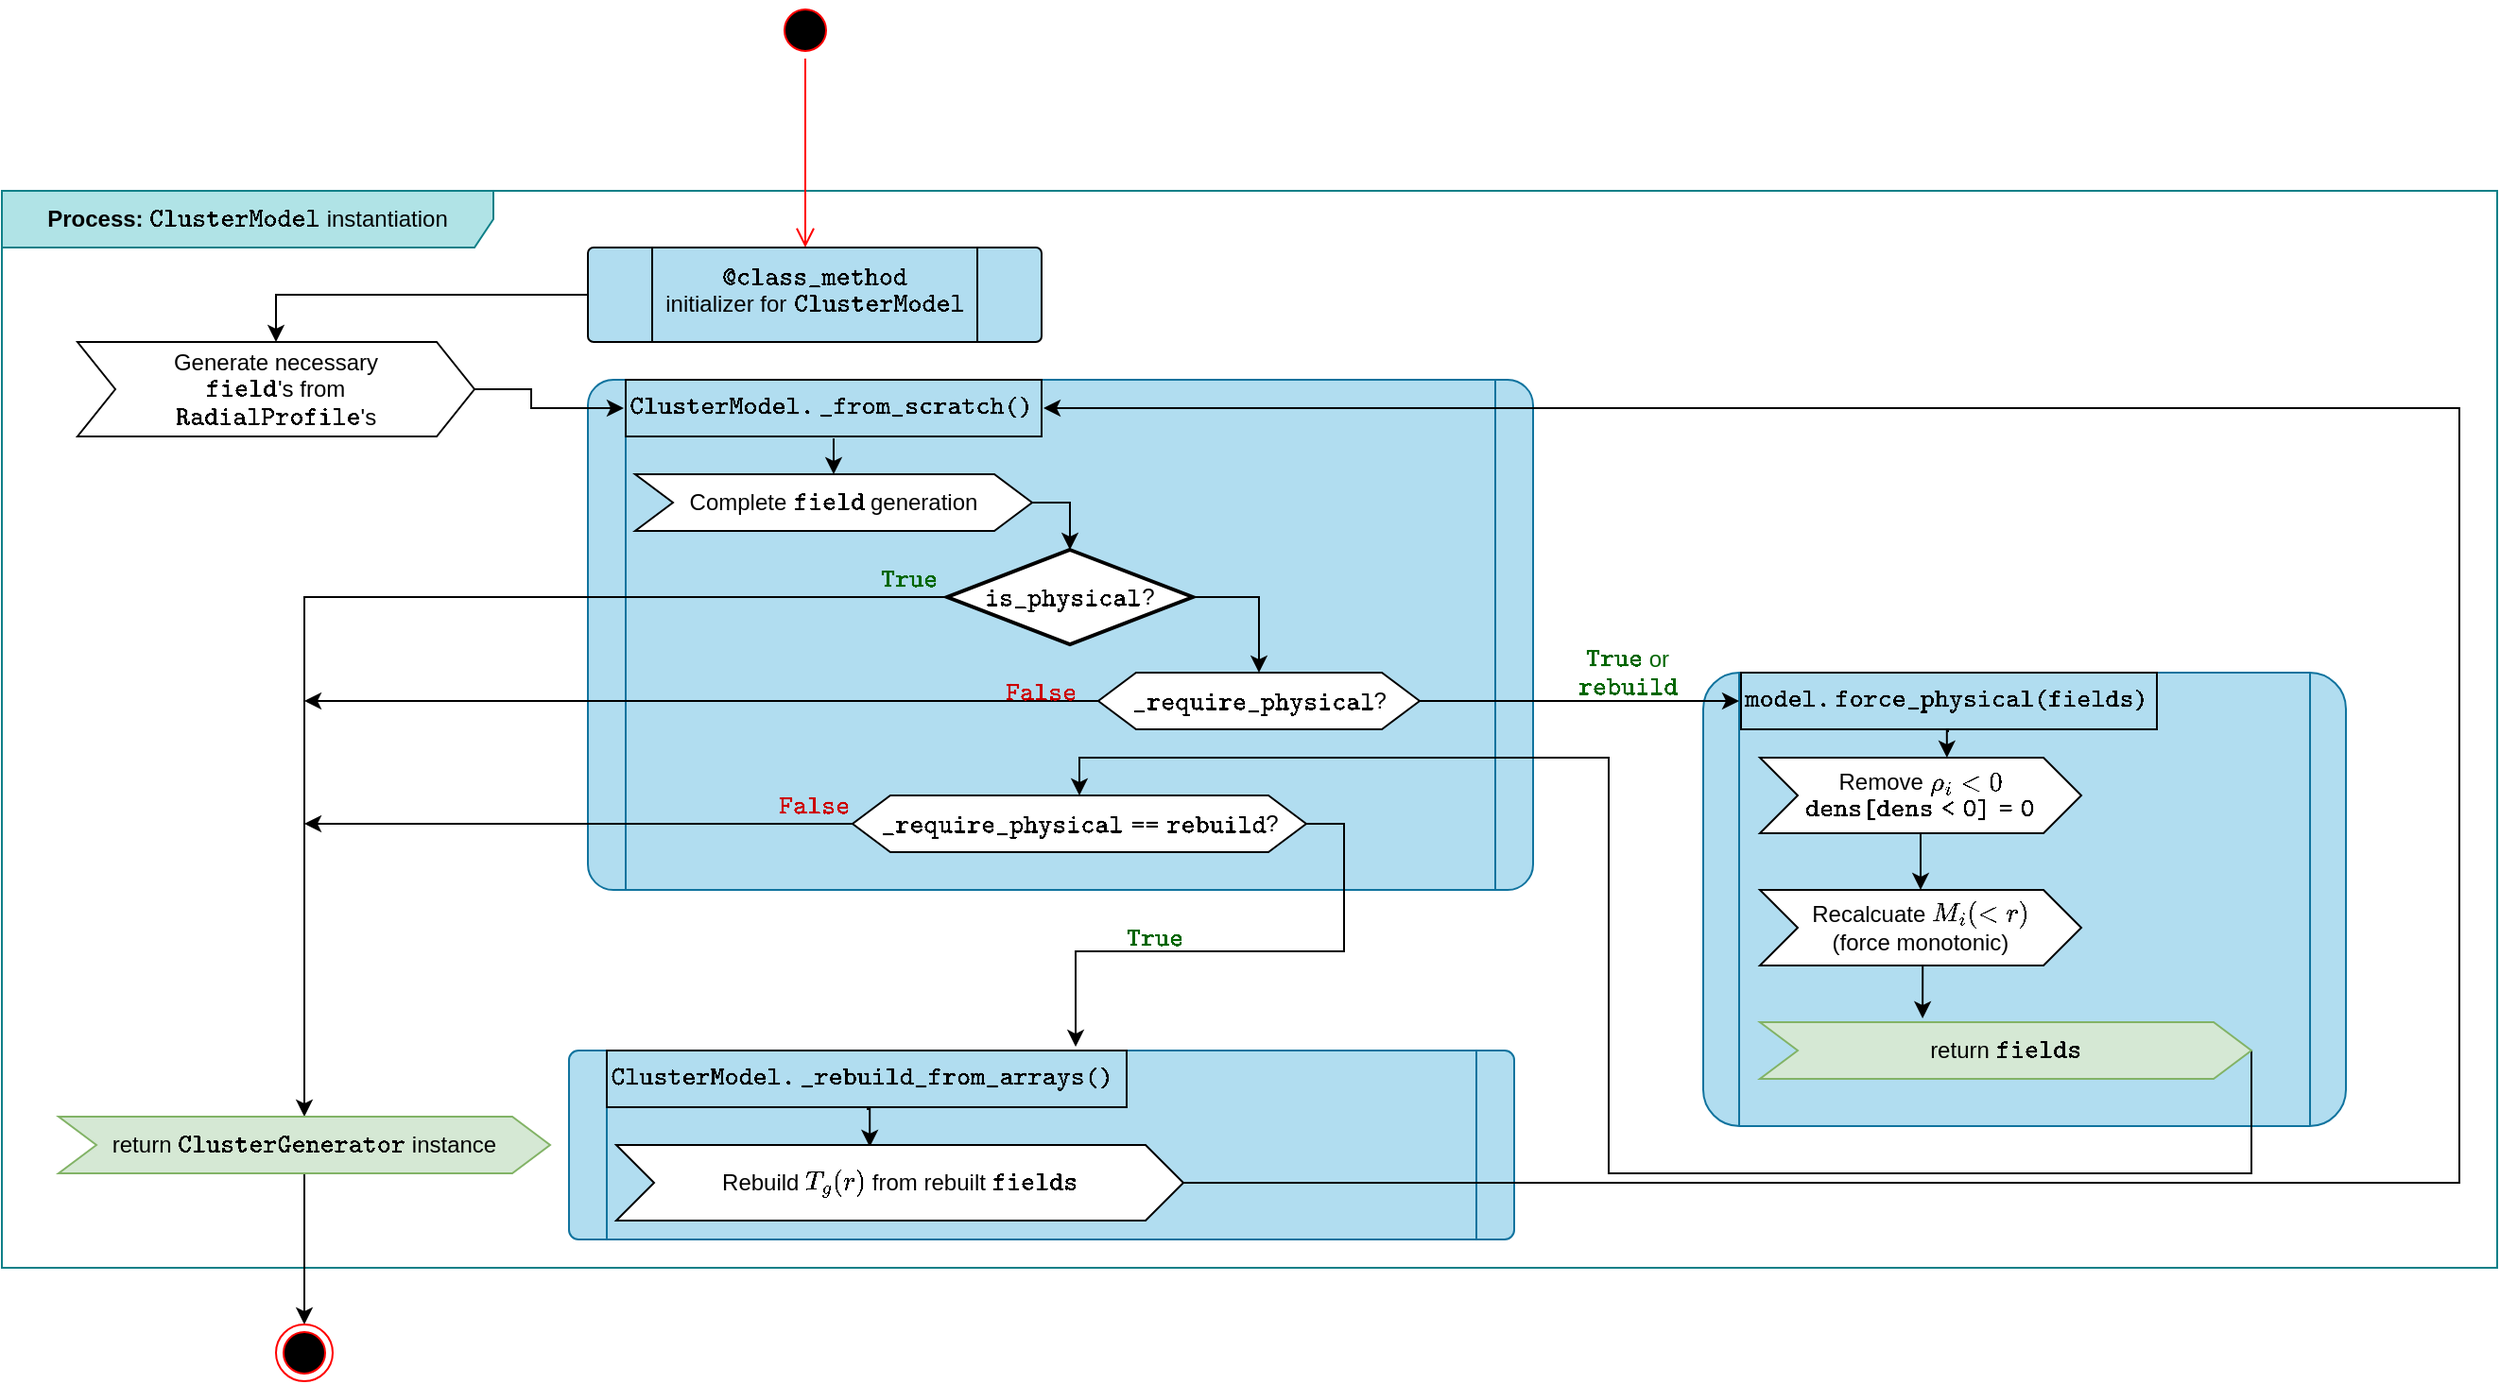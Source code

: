 <mxfile version="21.6.8" type="device">
  <diagram name="Page-1" id="qEVXys020AmRQ-J3Impy">
    <mxGraphModel dx="1393" dy="1853" grid="1" gridSize="10" guides="1" tooltips="1" connect="1" arrows="1" fold="1" page="1" pageScale="1" pageWidth="850" pageHeight="1100" math="1" shadow="0">
      <root>
        <mxCell id="0" />
        <mxCell id="1" parent="0" />
        <mxCell id="vrT_-7UtKe9t9iYwfZBF-5" value="&lt;b&gt;Process: &lt;/b&gt;\({\tt ClusterModel}\)&amp;nbsp;instantiation" style="shape=umlFrame;whiteSpace=wrap;html=1;pointerEvents=0;width=260;height=30;fillColor=#b0e3e6;strokeColor=#0e8088;" vertex="1" parent="1">
          <mxGeometry width="1320" height="570" as="geometry" />
        </mxCell>
        <mxCell id="vrT_-7UtKe9t9iYwfZBF-6" value="" style="ellipse;html=1;shape=startState;fillColor=#000000;strokeColor=#ff0000;" vertex="1" parent="1">
          <mxGeometry x="410" y="-100" width="30" height="30" as="geometry" />
        </mxCell>
        <mxCell id="vrT_-7UtKe9t9iYwfZBF-7" value="" style="edgeStyle=orthogonalEdgeStyle;html=1;verticalAlign=bottom;endArrow=open;endSize=8;strokeColor=#ff0000;rounded=0;" edge="1" source="vrT_-7UtKe9t9iYwfZBF-6" parent="1">
          <mxGeometry relative="1" as="geometry">
            <mxPoint x="425" y="30" as="targetPoint" />
          </mxGeometry>
        </mxCell>
        <mxCell id="vrT_-7UtKe9t9iYwfZBF-15" style="edgeStyle=orthogonalEdgeStyle;rounded=0;orthogonalLoop=1;jettySize=auto;html=1;exitX=0;exitY=0.5;exitDx=0;exitDy=0;entryX=0.5;entryY=0;entryDx=0;entryDy=0;" edge="1" parent="1" source="vrT_-7UtKe9t9iYwfZBF-8" target="vrT_-7UtKe9t9iYwfZBF-13">
          <mxGeometry relative="1" as="geometry" />
        </mxCell>
        <mxCell id="vrT_-7UtKe9t9iYwfZBF-8" value="" style="verticalLabelPosition=bottom;verticalAlign=top;html=1;shape=process;whiteSpace=wrap;rounded=1;size=0.14;arcSize=6;align=center;fillColor=#b1ddf0;strokeColor=#000000;gradientColor=none;glass=0;" vertex="1" parent="1">
          <mxGeometry x="310" y="30" width="240" height="50" as="geometry" />
        </mxCell>
        <mxCell id="vrT_-7UtKe9t9iYwfZBF-11" value="\( {\tt @class\_method} \)&lt;br style=&quot;border-color: var(--border-color);&quot;&gt;initializer for \( {\tt ClusterModel}\)&lt;br style=&quot;border-color: var(--border-color);&quot;&gt;&amp;nbsp;" style="text;html=1;strokeColor=none;fillColor=none;align=center;verticalAlign=middle;whiteSpace=wrap;rounded=0;" vertex="1" parent="1">
          <mxGeometry x="340" y="40" width="180" height="40" as="geometry" />
        </mxCell>
        <mxCell id="vrT_-7UtKe9t9iYwfZBF-13" value="" style="shape=step;perimeter=stepPerimeter;whiteSpace=wrap;html=1;fixedSize=1;" vertex="1" parent="1">
          <mxGeometry x="40" y="80" width="210" height="50" as="geometry" />
        </mxCell>
        <mxCell id="vrT_-7UtKe9t9iYwfZBF-14" value="Generate necessary \({\tt field}\)&#39;s from \({\tt RadialProfile}\)&#39;s" style="text;html=1;strokeColor=none;fillColor=none;align=center;verticalAlign=middle;whiteSpace=wrap;rounded=0;" vertex="1" parent="1">
          <mxGeometry x="70" y="90" width="150" height="30" as="geometry" />
        </mxCell>
        <mxCell id="vrT_-7UtKe9t9iYwfZBF-16" value="" style="verticalLabelPosition=bottom;verticalAlign=top;html=1;shape=process;whiteSpace=wrap;rounded=1;size=0.04;arcSize=5;align=center;fillColor=#b1ddf0;strokeColor=#10739e;" vertex="1" parent="1">
          <mxGeometry x="310" y="100" width="500" height="270" as="geometry" />
        </mxCell>
        <mxCell id="vrT_-7UtKe9t9iYwfZBF-21" style="edgeStyle=orthogonalEdgeStyle;rounded=0;orthogonalLoop=1;jettySize=auto;html=1;exitX=0.5;exitY=1;exitDx=0;exitDy=0;entryX=0.5;entryY=0;entryDx=0;entryDy=0;" edge="1" parent="1" source="vrT_-7UtKe9t9iYwfZBF-17" target="vrT_-7UtKe9t9iYwfZBF-20">
          <mxGeometry relative="1" as="geometry" />
        </mxCell>
        <mxCell id="vrT_-7UtKe9t9iYwfZBF-17" value="&lt;div style=&quot;text-align: center;&quot;&gt;&lt;span style=&quot;background-color: initial;&quot;&gt;\({\tt ClusterModel.\_from\_scratch()}\)&lt;/span&gt;&lt;/div&gt;&lt;div style=&quot;text-align: center;&quot;&gt;&lt;span style=&quot;background-color: initial;&quot;&gt;&lt;br&gt;&lt;/span&gt;&lt;/div&gt;" style="text;whiteSpace=wrap;html=1;perimeterSpacing=1;strokeColor=default;" vertex="1" parent="1">
          <mxGeometry x="330" y="100" width="220" height="30" as="geometry" />
        </mxCell>
        <mxCell id="vrT_-7UtKe9t9iYwfZBF-23" style="edgeStyle=orthogonalEdgeStyle;rounded=0;orthogonalLoop=1;jettySize=auto;html=1;exitX=1;exitY=0.5;exitDx=0;exitDy=0;entryX=0.5;entryY=0;entryDx=0;entryDy=0;entryPerimeter=0;" edge="1" parent="1" source="vrT_-7UtKe9t9iYwfZBF-20" target="vrT_-7UtKe9t9iYwfZBF-22">
          <mxGeometry relative="1" as="geometry" />
        </mxCell>
        <mxCell id="vrT_-7UtKe9t9iYwfZBF-20" value="Complete \({\tt field}\) generation" style="shape=step;perimeter=stepPerimeter;whiteSpace=wrap;html=1;fixedSize=1;" vertex="1" parent="1">
          <mxGeometry x="335" y="150" width="210" height="30" as="geometry" />
        </mxCell>
        <mxCell id="vrT_-7UtKe9t9iYwfZBF-18" style="edgeStyle=orthogonalEdgeStyle;rounded=0;orthogonalLoop=1;jettySize=auto;html=1;exitX=1;exitY=0.5;exitDx=0;exitDy=0;entryX=0;entryY=0.5;entryDx=0;entryDy=0;" edge="1" parent="1" source="vrT_-7UtKe9t9iYwfZBF-13" target="vrT_-7UtKe9t9iYwfZBF-17">
          <mxGeometry relative="1" as="geometry">
            <Array as="points">
              <mxPoint x="280" y="105" />
              <mxPoint x="280" y="115" />
            </Array>
          </mxGeometry>
        </mxCell>
        <mxCell id="vrT_-7UtKe9t9iYwfZBF-27" style="edgeStyle=orthogonalEdgeStyle;rounded=0;orthogonalLoop=1;jettySize=auto;html=1;exitX=0;exitY=0.5;exitDx=0;exitDy=0;exitPerimeter=0;entryX=0.5;entryY=0;entryDx=0;entryDy=0;" edge="1" parent="1" source="vrT_-7UtKe9t9iYwfZBF-22" target="vrT_-7UtKe9t9iYwfZBF-24">
          <mxGeometry relative="1" as="geometry" />
        </mxCell>
        <mxCell id="vrT_-7UtKe9t9iYwfZBF-32" style="edgeStyle=orthogonalEdgeStyle;rounded=0;orthogonalLoop=1;jettySize=auto;html=1;exitX=1;exitY=0.5;exitDx=0;exitDy=0;exitPerimeter=0;entryX=0.5;entryY=0;entryDx=0;entryDy=0;" edge="1" parent="1" source="vrT_-7UtKe9t9iYwfZBF-22" target="vrT_-7UtKe9t9iYwfZBF-31">
          <mxGeometry relative="1" as="geometry" />
        </mxCell>
        <mxCell id="vrT_-7UtKe9t9iYwfZBF-22" value="\({\tt is\_physical}\)?" style="strokeWidth=2;html=1;shape=mxgraph.flowchart.decision;whiteSpace=wrap;" vertex="1" parent="1">
          <mxGeometry x="500" y="190" width="130" height="50" as="geometry" />
        </mxCell>
        <mxCell id="vrT_-7UtKe9t9iYwfZBF-26" style="edgeStyle=orthogonalEdgeStyle;rounded=0;orthogonalLoop=1;jettySize=auto;html=1;exitX=0.5;exitY=1;exitDx=0;exitDy=0;entryX=0.5;entryY=0;entryDx=0;entryDy=0;" edge="1" parent="1" source="vrT_-7UtKe9t9iYwfZBF-24" target="vrT_-7UtKe9t9iYwfZBF-25">
          <mxGeometry relative="1" as="geometry" />
        </mxCell>
        <mxCell id="vrT_-7UtKe9t9iYwfZBF-24" value="return \({\tt ClusterGenerator}\) instance" style="shape=step;perimeter=stepPerimeter;whiteSpace=wrap;html=1;fixedSize=1;fillColor=#d5e8d4;strokeColor=#82b366;" vertex="1" parent="1">
          <mxGeometry x="30" y="490" width="260" height="30" as="geometry" />
        </mxCell>
        <mxCell id="vrT_-7UtKe9t9iYwfZBF-25" value="" style="ellipse;html=1;shape=endState;fillColor=#000000;strokeColor=#ff0000;" vertex="1" parent="1">
          <mxGeometry x="145" y="600" width="30" height="30" as="geometry" />
        </mxCell>
        <mxCell id="vrT_-7UtKe9t9iYwfZBF-28" value="\({\tt True}\)" style="text;html=1;strokeColor=none;fillColor=none;align=center;verticalAlign=middle;whiteSpace=wrap;rounded=0;fontColor=#006600;" vertex="1" parent="1">
          <mxGeometry x="450" y="190" width="60" height="30" as="geometry" />
        </mxCell>
        <mxCell id="vrT_-7UtKe9t9iYwfZBF-33" style="edgeStyle=orthogonalEdgeStyle;rounded=0;orthogonalLoop=1;jettySize=auto;html=1;exitX=0;exitY=0.5;exitDx=0;exitDy=0;" edge="1" parent="1" source="vrT_-7UtKe9t9iYwfZBF-31">
          <mxGeometry relative="1" as="geometry">
            <mxPoint x="160" y="270" as="targetPoint" />
          </mxGeometry>
        </mxCell>
        <mxCell id="vrT_-7UtKe9t9iYwfZBF-31" value="\({\tt \_require\_physical}\)?" style="shape=hexagon;perimeter=hexagonPerimeter2;whiteSpace=wrap;html=1;fixedSize=1;" vertex="1" parent="1">
          <mxGeometry x="580" y="255" width="170" height="30" as="geometry" />
        </mxCell>
        <mxCell id="vrT_-7UtKe9t9iYwfZBF-34" value="\({\tt False&lt;br&gt;}\)" style="text;html=1;strokeColor=none;fillColor=none;align=center;verticalAlign=middle;whiteSpace=wrap;rounded=0;fontColor=#CC0000;" vertex="1" parent="1">
          <mxGeometry x="520" y="250" width="60" height="30" as="geometry" />
        </mxCell>
        <mxCell id="vrT_-7UtKe9t9iYwfZBF-35" value="" style="verticalLabelPosition=bottom;verticalAlign=top;html=1;shape=process;whiteSpace=wrap;rounded=1;size=0;arcSize=8;align=center;fillColor=#b1ddf0;strokeColor=#10739e;" vertex="1" parent="1">
          <mxGeometry x="900" y="255" width="340" height="240" as="geometry" />
        </mxCell>
        <mxCell id="vrT_-7UtKe9t9iYwfZBF-40" style="edgeStyle=orthogonalEdgeStyle;rounded=0;orthogonalLoop=1;jettySize=auto;html=1;exitX=0.5;exitY=1;exitDx=0;exitDy=0;entryX=0.582;entryY=0;entryDx=0;entryDy=0;entryPerimeter=0;" edge="1" parent="1" source="vrT_-7UtKe9t9iYwfZBF-36" target="vrT_-7UtKe9t9iYwfZBF-39">
          <mxGeometry relative="1" as="geometry" />
        </mxCell>
        <mxCell id="vrT_-7UtKe9t9iYwfZBF-36" value="&lt;div style=&quot;text-align: center;&quot;&gt;&lt;span style=&quot;background-color: initial;&quot;&gt;\({\tt model.force\_physical(fields)}\)&lt;/span&gt;&lt;/div&gt;&lt;div style=&quot;text-align: center;&quot;&gt;&lt;span style=&quot;background-color: initial;&quot;&gt;&lt;br&gt;&lt;/span&gt;&lt;/div&gt;" style="text;whiteSpace=wrap;html=1;perimeterSpacing=1;strokeColor=default;" vertex="1" parent="1">
          <mxGeometry x="920" y="255" width="220" height="30" as="geometry" />
        </mxCell>
        <mxCell id="vrT_-7UtKe9t9iYwfZBF-37" style="edgeStyle=orthogonalEdgeStyle;rounded=0;orthogonalLoop=1;jettySize=auto;html=1;exitX=1;exitY=0.5;exitDx=0;exitDy=0;entryX=0;entryY=0.5;entryDx=0;entryDy=0;" edge="1" parent="1" source="vrT_-7UtKe9t9iYwfZBF-31" target="vrT_-7UtKe9t9iYwfZBF-36">
          <mxGeometry relative="1" as="geometry" />
        </mxCell>
        <mxCell id="vrT_-7UtKe9t9iYwfZBF-38" value="\({\tt True&lt;br&gt;}\) or&lt;br&gt;\({\tt rebuild}\)" style="text;html=1;strokeColor=none;fillColor=none;align=center;verticalAlign=middle;whiteSpace=wrap;rounded=0;fontColor=#006600;" vertex="1" parent="1">
          <mxGeometry x="830" y="240" width="60" height="30" as="geometry" />
        </mxCell>
        <mxCell id="vrT_-7UtKe9t9iYwfZBF-42" style="edgeStyle=orthogonalEdgeStyle;rounded=0;orthogonalLoop=1;jettySize=auto;html=1;exitX=0.5;exitY=1;exitDx=0;exitDy=0;entryX=0.5;entryY=0;entryDx=0;entryDy=0;" edge="1" parent="1" source="vrT_-7UtKe9t9iYwfZBF-39" target="vrT_-7UtKe9t9iYwfZBF-41">
          <mxGeometry relative="1" as="geometry" />
        </mxCell>
        <mxCell id="vrT_-7UtKe9t9iYwfZBF-39" value="Remove \(\rho_i &amp;lt; 0\)&lt;br&gt;\({\tt dens[dens&amp;lt;0] = 0}\)" style="shape=step;perimeter=stepPerimeter;whiteSpace=wrap;html=1;fixedSize=1;" vertex="1" parent="1">
          <mxGeometry x="930" y="300" width="170" height="40" as="geometry" />
        </mxCell>
        <mxCell id="vrT_-7UtKe9t9iYwfZBF-44" style="edgeStyle=orthogonalEdgeStyle;rounded=0;orthogonalLoop=1;jettySize=auto;html=1;exitX=0.5;exitY=1;exitDx=0;exitDy=0;entryX=0.331;entryY=-0.067;entryDx=0;entryDy=0;entryPerimeter=0;" edge="1" parent="1" source="vrT_-7UtKe9t9iYwfZBF-41" target="vrT_-7UtKe9t9iYwfZBF-43">
          <mxGeometry relative="1" as="geometry" />
        </mxCell>
        <mxCell id="vrT_-7UtKe9t9iYwfZBF-41" value="Recalcuate \(M_i(&amp;lt;r)\)&lt;br&gt;(force monotonic)" style="shape=step;perimeter=stepPerimeter;whiteSpace=wrap;html=1;fixedSize=1;" vertex="1" parent="1">
          <mxGeometry x="930" y="370" width="170" height="40" as="geometry" />
        </mxCell>
        <mxCell id="vrT_-7UtKe9t9iYwfZBF-47" style="edgeStyle=orthogonalEdgeStyle;rounded=0;orthogonalLoop=1;jettySize=auto;html=1;exitX=1;exitY=0.5;exitDx=0;exitDy=0;entryX=0.5;entryY=0;entryDx=0;entryDy=0;" edge="1" parent="1" source="vrT_-7UtKe9t9iYwfZBF-43" target="vrT_-7UtKe9t9iYwfZBF-46">
          <mxGeometry relative="1" as="geometry">
            <Array as="points">
              <mxPoint x="1190" y="520" />
              <mxPoint x="850" y="520" />
              <mxPoint x="850" y="300" />
              <mxPoint x="570" y="300" />
            </Array>
          </mxGeometry>
        </mxCell>
        <mxCell id="vrT_-7UtKe9t9iYwfZBF-43" value="return \({\tt fields}\)" style="shape=step;perimeter=stepPerimeter;whiteSpace=wrap;html=1;fixedSize=1;fillColor=#d5e8d4;strokeColor=#82b366;" vertex="1" parent="1">
          <mxGeometry x="930" y="440" width="260" height="30" as="geometry" />
        </mxCell>
        <mxCell id="vrT_-7UtKe9t9iYwfZBF-51" style="edgeStyle=orthogonalEdgeStyle;rounded=0;orthogonalLoop=1;jettySize=auto;html=1;exitX=0;exitY=0.5;exitDx=0;exitDy=0;" edge="1" parent="1" source="vrT_-7UtKe9t9iYwfZBF-46">
          <mxGeometry relative="1" as="geometry">
            <mxPoint x="160" y="335" as="targetPoint" />
          </mxGeometry>
        </mxCell>
        <mxCell id="vrT_-7UtKe9t9iYwfZBF-56" style="edgeStyle=orthogonalEdgeStyle;rounded=0;orthogonalLoop=1;jettySize=auto;html=1;exitX=1;exitY=0.5;exitDx=0;exitDy=0;entryX=0.899;entryY=-0.031;entryDx=0;entryDy=0;entryPerimeter=0;" edge="1" parent="1" source="vrT_-7UtKe9t9iYwfZBF-46" target="vrT_-7UtKe9t9iYwfZBF-54">
          <mxGeometry relative="1" as="geometry" />
        </mxCell>
        <mxCell id="vrT_-7UtKe9t9iYwfZBF-46" value="\({\tt \_require\_physical == rebuild}\)?" style="shape=hexagon;perimeter=hexagonPerimeter2;whiteSpace=wrap;html=1;fixedSize=1;" vertex="1" parent="1">
          <mxGeometry x="450" y="320" width="240" height="30" as="geometry" />
        </mxCell>
        <mxCell id="vrT_-7UtKe9t9iYwfZBF-52" value="\({\tt False&lt;br&gt;}\)" style="text;html=1;strokeColor=none;fillColor=none;align=center;verticalAlign=middle;whiteSpace=wrap;rounded=0;fontColor=#CC0000;" vertex="1" parent="1">
          <mxGeometry x="400" y="310" width="60" height="30" as="geometry" />
        </mxCell>
        <mxCell id="vrT_-7UtKe9t9iYwfZBF-53" value="" style="verticalLabelPosition=bottom;verticalAlign=top;html=1;shape=process;whiteSpace=wrap;rounded=1;size=0.04;arcSize=5;align=center;fillColor=#b1ddf0;strokeColor=#10739e;" vertex="1" parent="1">
          <mxGeometry x="300" y="455" width="500" height="100" as="geometry" />
        </mxCell>
        <mxCell id="vrT_-7UtKe9t9iYwfZBF-59" style="edgeStyle=orthogonalEdgeStyle;rounded=0;orthogonalLoop=1;jettySize=auto;html=1;exitX=0.5;exitY=1;exitDx=0;exitDy=0;entryX=0.447;entryY=0.025;entryDx=0;entryDy=0;entryPerimeter=0;" edge="1" parent="1" source="vrT_-7UtKe9t9iYwfZBF-54" target="vrT_-7UtKe9t9iYwfZBF-58">
          <mxGeometry relative="1" as="geometry" />
        </mxCell>
        <mxCell id="vrT_-7UtKe9t9iYwfZBF-54" value="&lt;div style=&quot;text-align: center;&quot;&gt;&lt;span style=&quot;background-color: initial;&quot;&gt;\({\tt ClusterModel.\_rebuild\_from\_arrays()}\)&lt;/span&gt;&lt;/div&gt;&lt;div style=&quot;text-align: center;&quot;&gt;&lt;span style=&quot;background-color: initial;&quot;&gt;&lt;br&gt;&lt;/span&gt;&lt;/div&gt;" style="text;whiteSpace=wrap;html=1;perimeterSpacing=1;strokeColor=default;" vertex="1" parent="1">
          <mxGeometry x="320" y="455" width="275" height="30" as="geometry" />
        </mxCell>
        <mxCell id="vrT_-7UtKe9t9iYwfZBF-57" value="\({\tt True}\)" style="text;html=1;strokeColor=none;fillColor=none;align=center;verticalAlign=middle;whiteSpace=wrap;rounded=0;fontColor=#006600;" vertex="1" parent="1">
          <mxGeometry x="580" y="380" width="60" height="30" as="geometry" />
        </mxCell>
        <mxCell id="vrT_-7UtKe9t9iYwfZBF-60" style="edgeStyle=orthogonalEdgeStyle;rounded=0;orthogonalLoop=1;jettySize=auto;html=1;exitX=1;exitY=0.5;exitDx=0;exitDy=0;entryX=1;entryY=0.5;entryDx=0;entryDy=0;" edge="1" parent="1" source="vrT_-7UtKe9t9iYwfZBF-58" target="vrT_-7UtKe9t9iYwfZBF-17">
          <mxGeometry relative="1" as="geometry">
            <Array as="points">
              <mxPoint x="1300" y="525" />
              <mxPoint x="1300" y="115" />
            </Array>
          </mxGeometry>
        </mxCell>
        <mxCell id="vrT_-7UtKe9t9iYwfZBF-58" value="Rebuild \(T_g(r)\) from rebuilt \({\tt fields}\)" style="shape=step;perimeter=stepPerimeter;whiteSpace=wrap;html=1;fixedSize=1;" vertex="1" parent="1">
          <mxGeometry x="325" y="505" width="300" height="40" as="geometry" />
        </mxCell>
      </root>
    </mxGraphModel>
  </diagram>
</mxfile>
